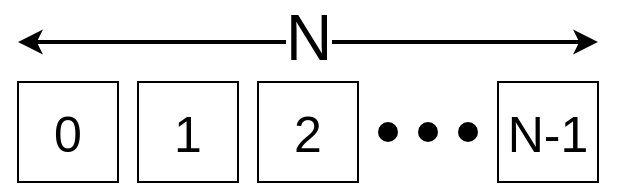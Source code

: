 <mxfile>
    <diagram id="dTuG65q84LlGnGuYAAG_" name="Page-1">
        <mxGraphModel dx="263" dy="238" grid="1" gridSize="10" guides="1" tooltips="1" connect="1" arrows="1" fold="1" page="1" pageScale="1" pageWidth="320" pageHeight="200" math="0" shadow="0">
            <root>
                <mxCell id="0"/>
                <mxCell id="1" parent="0"/>
                <mxCell id="3" value="&lt;font style=&quot;font-size: 25px&quot;&gt;0&lt;/font&gt;" style="rounded=0;whiteSpace=wrap;html=1;" parent="1" vertex="1">
                    <mxGeometry x="20" y="230" width="50" height="50" as="geometry"/>
                </mxCell>
                <mxCell id="4" value="&lt;font style=&quot;font-size: 25px&quot;&gt;1&lt;/font&gt;" style="rounded=0;whiteSpace=wrap;html=1;" parent="1" vertex="1">
                    <mxGeometry x="80" y="230" width="50" height="50" as="geometry"/>
                </mxCell>
                <mxCell id="6" value="&lt;font style=&quot;font-size: 25px&quot;&gt;2&lt;/font&gt;" style="rounded=0;whiteSpace=wrap;html=1;" parent="1" vertex="1">
                    <mxGeometry x="140" y="230" width="50" height="50" as="geometry"/>
                </mxCell>
                <mxCell id="7" value="" style="endArrow=classic;startArrow=classic;html=1;strokeWidth=2;" parent="1" edge="1">
                    <mxGeometry width="50" height="50" relative="1" as="geometry">
                        <mxPoint x="20" y="210" as="sourcePoint"/>
                        <mxPoint x="310" y="210" as="targetPoint"/>
                    </mxGeometry>
                </mxCell>
                <mxCell id="15" value="N" style="edgeLabel;html=1;align=center;verticalAlign=middle;resizable=0;points=[];fontSize=32;" vertex="1" connectable="0" parent="7">
                    <mxGeometry x="0.166" y="2" relative="1" as="geometry">
                        <mxPoint x="-24" as="offset"/>
                    </mxGeometry>
                </mxCell>
                <mxCell id="11" value="&lt;font style=&quot;font-size: 25px&quot;&gt;N-1&lt;/font&gt;" style="rounded=0;whiteSpace=wrap;html=1;" parent="1" vertex="1">
                    <mxGeometry x="260" y="230" width="50" height="50" as="geometry"/>
                </mxCell>
                <mxCell id="12" value="" style="ellipse;whiteSpace=wrap;html=1;strokeColor=none;fillColor=#000000;" parent="1" vertex="1">
                    <mxGeometry x="200" y="250" width="10" height="10" as="geometry"/>
                </mxCell>
                <mxCell id="13" value="" style="ellipse;whiteSpace=wrap;html=1;strokeColor=none;fillColor=#000000;" vertex="1" parent="1">
                    <mxGeometry x="220" y="250" width="10" height="10" as="geometry"/>
                </mxCell>
                <mxCell id="14" value="" style="ellipse;whiteSpace=wrap;html=1;strokeColor=none;fillColor=#000000;" vertex="1" parent="1">
                    <mxGeometry x="240" y="250" width="10" height="10" as="geometry"/>
                </mxCell>
            </root>
        </mxGraphModel>
    </diagram>
</mxfile>